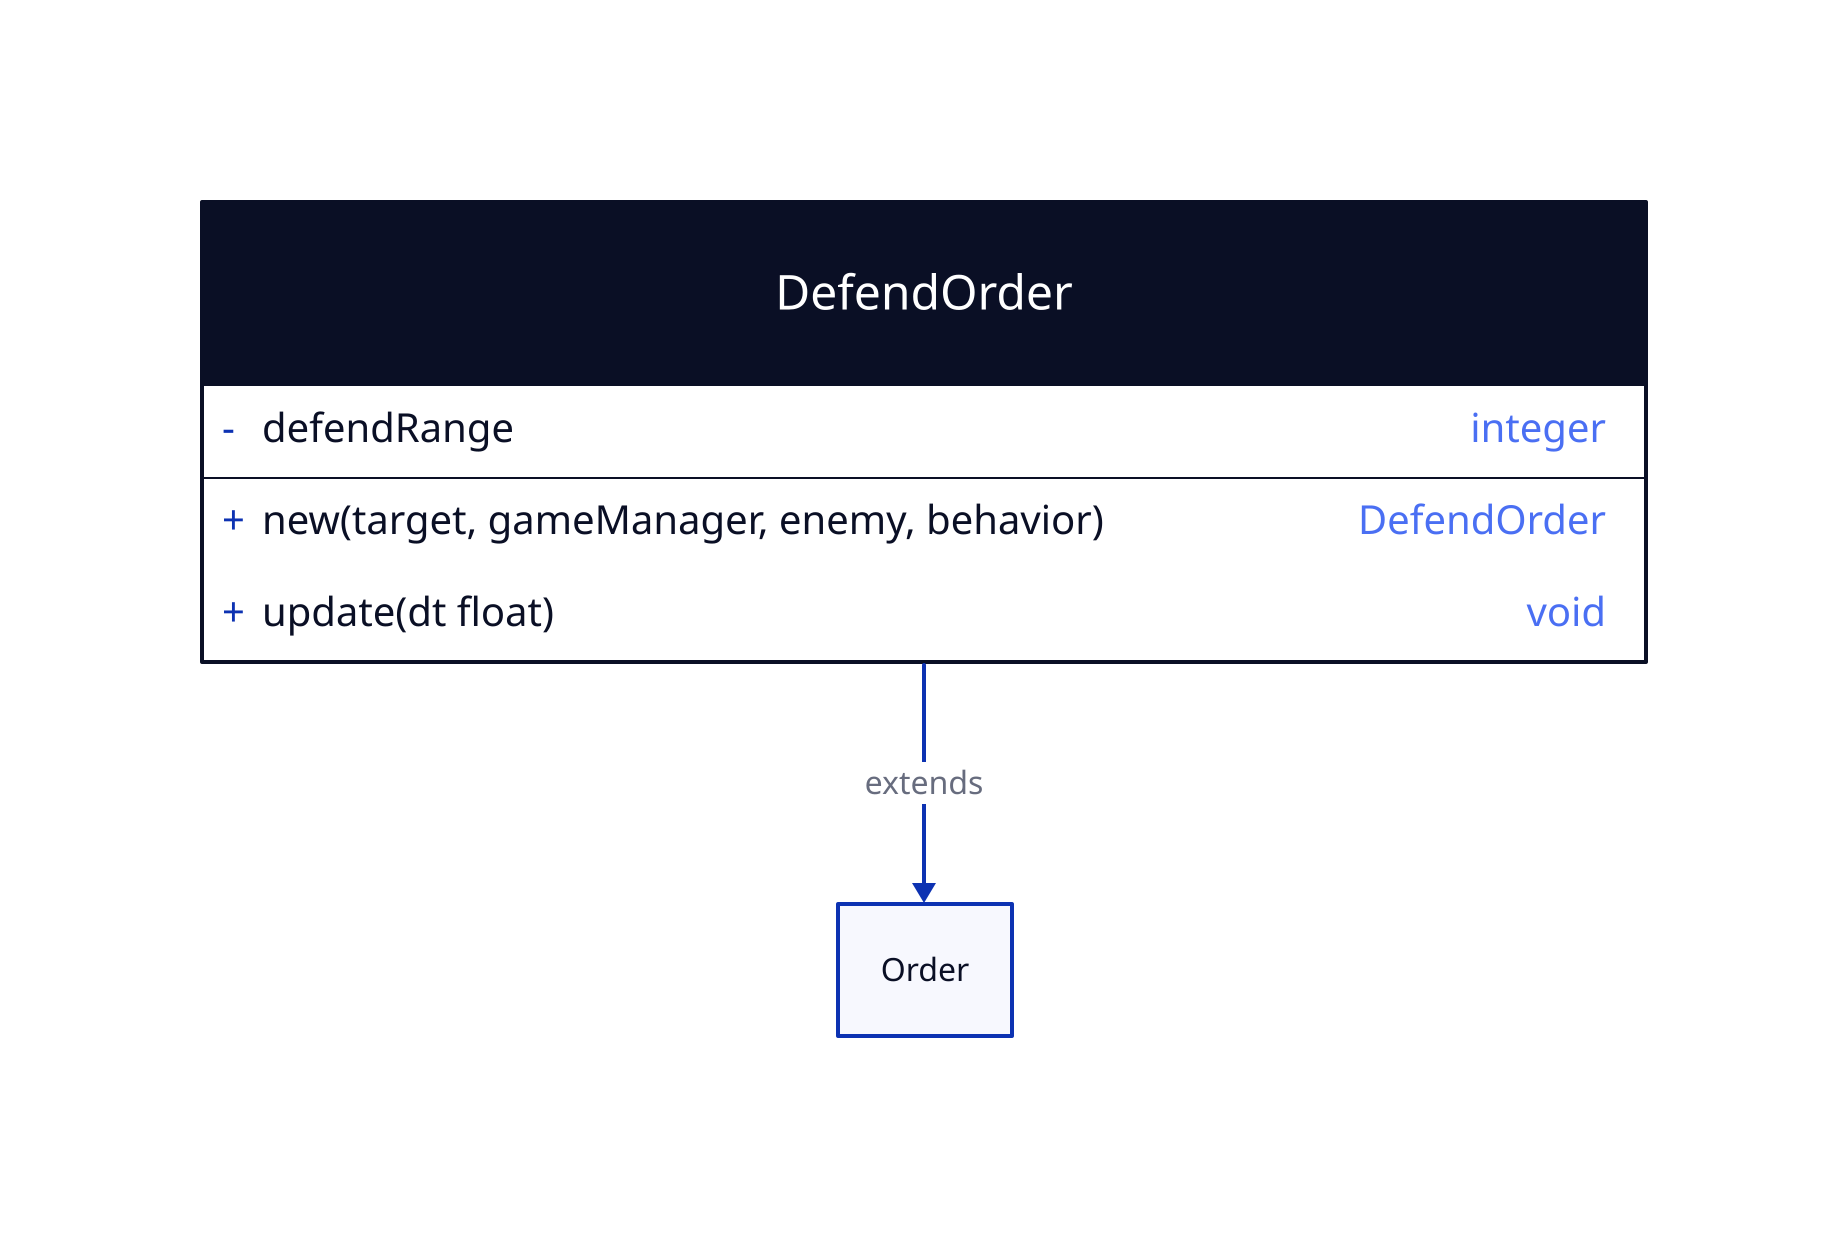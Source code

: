 DefendOrder: {
  shape: class

  -defendRange: integer

  +new(target, gameManager, enemy, behavior): DefendOrder

  +update(dt float): void
}

DefendOrder -> Order: extends
